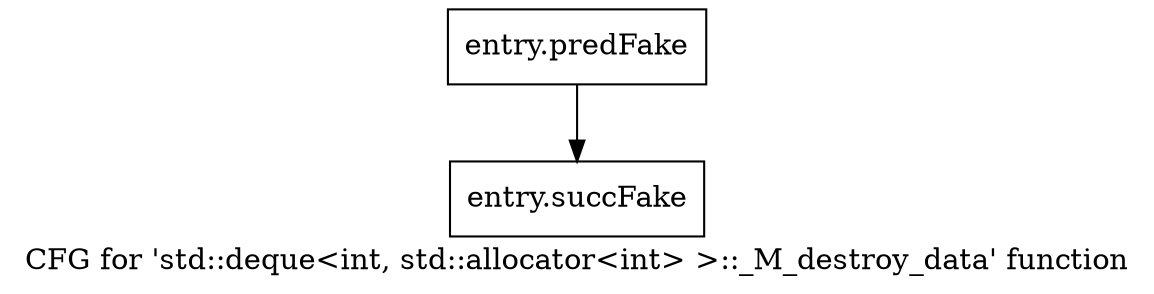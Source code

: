 digraph "CFG for 'std::deque\<int, std::allocator\<int\> \>::_M_destroy_data' function" {
	label="CFG for 'std::deque\<int, std::allocator\<int\> \>::_M_destroy_data' function";

	Node0x497f2a0 [shape=record,filename="",linenumber="",label="{entry.predFake}"];
	Node0x497f2a0 -> Node0x4897f60[ callList="" memoryops="" filename="/proj/xbuilds/2019.2_0801_1/installs/lin64/Vivado/HEAD/tps/lnx64/gcc-6.2.0/lib/gcc/x86_64-pc-linux-gnu/6.2.0/../../../../include/c++/6.2.0/bits/stl_deque.h"];
	Node0x4897f60 [shape=record,filename="/proj/xbuilds/2019.2_0801_1/installs/lin64/Vivado/HEAD/tps/lnx64/gcc-6.2.0/lib/gcc/x86_64-pc-linux-gnu/6.2.0/../../../../include/c++/6.2.0/bits/stl_deque.h",linenumber="2036",label="{entry.succFake}"];
}
